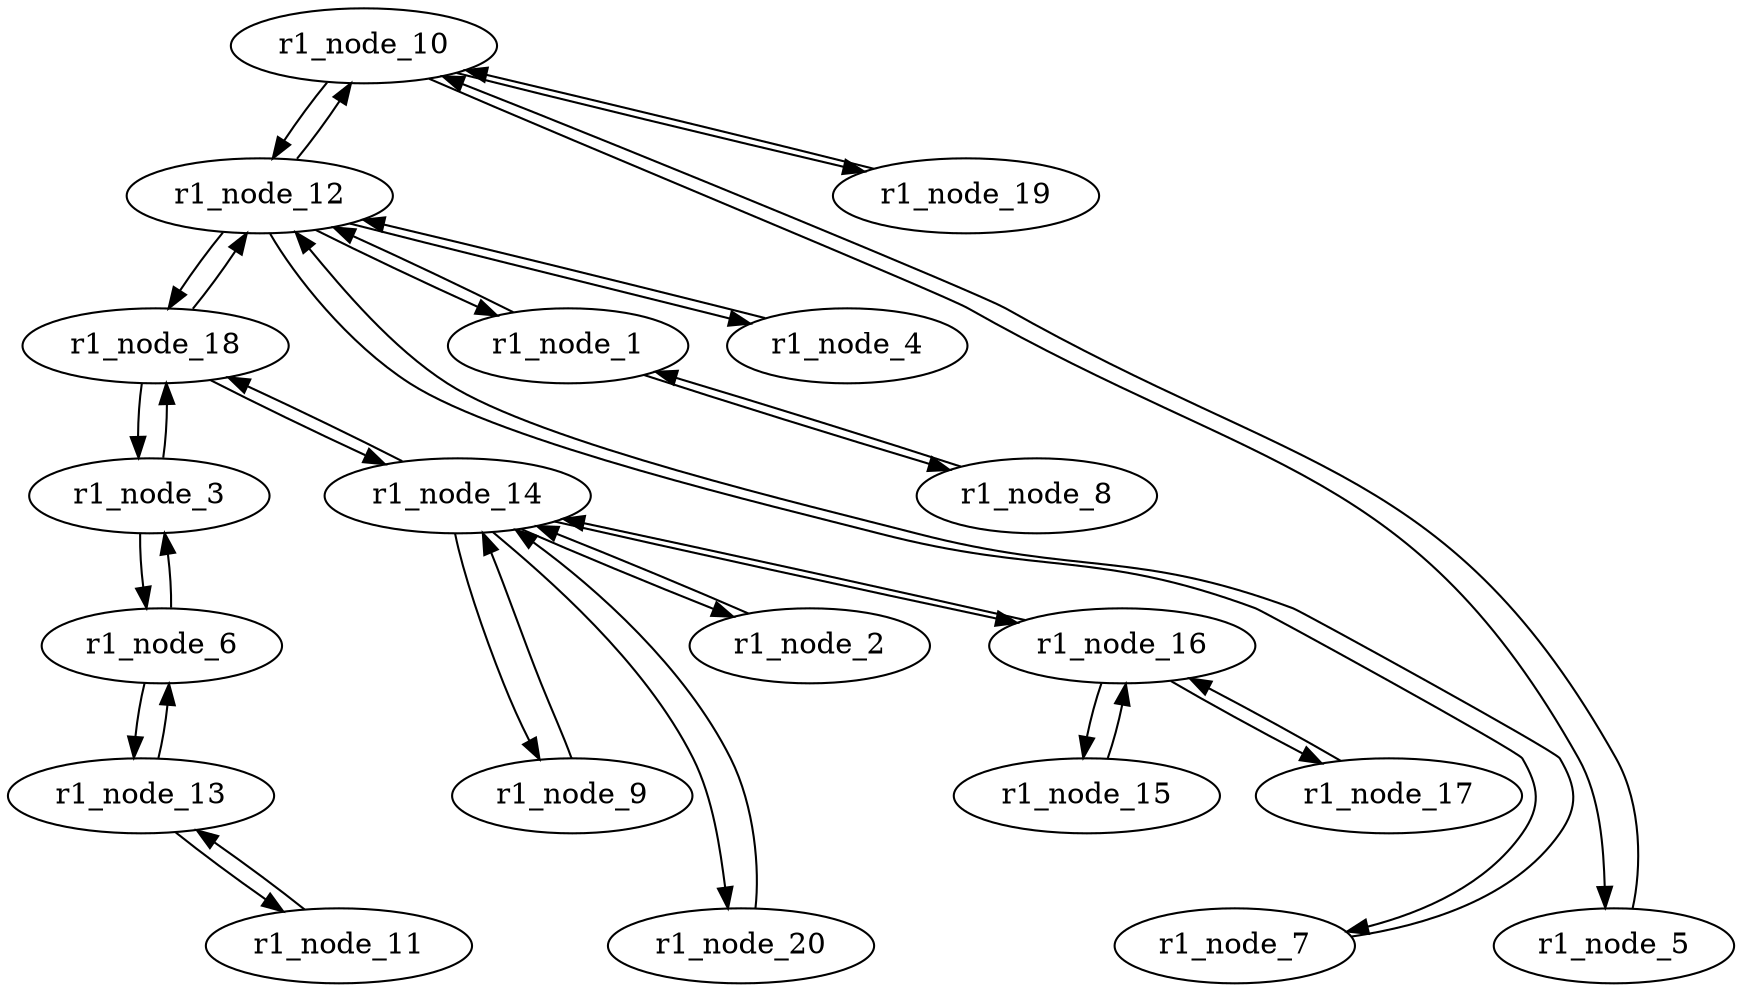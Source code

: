 strict digraph {


	"r1_node_10" [  weight=0 ];

	"r1_node_10" -> "r1_node_12" [  weight=0 ];

	"r1_node_10" -> "r1_node_5" [  weight=0 ];

	"r1_node_10" -> "r1_node_19" [  weight=0 ];

	"r1_node_18" [  weight=0 ];

	"r1_node_18" -> "r1_node_3" [  weight=0 ];

	"r1_node_18" -> "r1_node_12" [  weight=0 ];

	"r1_node_18" -> "r1_node_14" [  weight=0 ];

	"r1_node_14" [  weight=0 ];

	"r1_node_14" -> "r1_node_18" [  weight=0 ];

	"r1_node_14" -> "r1_node_9" [  weight=0 ];

	"r1_node_14" -> "r1_node_20" [  weight=0 ];

	"r1_node_14" -> "r1_node_2" [  weight=0 ];

	"r1_node_14" -> "r1_node_16" [  weight=0 ];

	"r1_node_7" [  weight=0 ];

	"r1_node_7" -> "r1_node_12" [  weight=0 ];

	"r1_node_19" [  weight=0 ];

	"r1_node_19" -> "r1_node_10" [  weight=0 ];

	"r1_node_20" [  weight=0 ];

	"r1_node_20" -> "r1_node_14" [  weight=0 ];

	"r1_node_1" [  weight=0 ];

	"r1_node_1" -> "r1_node_12" [  weight=0 ];

	"r1_node_1" -> "r1_node_8" [  weight=0 ];

	"r1_node_4" [  weight=0 ];

	"r1_node_4" -> "r1_node_12" [  weight=0 ];

	"r1_node_6" [  weight=0 ];

	"r1_node_6" -> "r1_node_3" [  weight=0 ];

	"r1_node_6" -> "r1_node_13" [  weight=0 ];

	"r1_node_8" [  weight=0 ];

	"r1_node_8" -> "r1_node_1" [  weight=0 ];

	"r1_node_5" [  weight=0 ];

	"r1_node_5" -> "r1_node_10" [  weight=0 ];

	"r1_node_12" [  weight=0 ];

	"r1_node_12" -> "r1_node_4" [  weight=0 ];

	"r1_node_12" -> "r1_node_1" [  weight=0 ];

	"r1_node_12" -> "r1_node_10" [  weight=0 ];

	"r1_node_12" -> "r1_node_7" [  weight=0 ];

	"r1_node_12" -> "r1_node_18" [  weight=0 ];

	"r1_node_2" [  weight=0 ];

	"r1_node_2" -> "r1_node_14" [  weight=0 ];

	"r1_node_3" [  weight=0 ];

	"r1_node_3" -> "r1_node_6" [  weight=0 ];

	"r1_node_3" -> "r1_node_18" [  weight=0 ];

	"r1_node_9" [  weight=0 ];

	"r1_node_9" -> "r1_node_14" [  weight=0 ];

	"r1_node_15" [  weight=0 ];

	"r1_node_15" -> "r1_node_16" [  weight=0 ];

	"r1_node_17" [  weight=0 ];

	"r1_node_17" -> "r1_node_16" [  weight=0 ];

	"r1_node_13" [  weight=0 ];

	"r1_node_13" -> "r1_node_6" [  weight=0 ];

	"r1_node_13" -> "r1_node_11" [  weight=0 ];

	"r1_node_11" [  weight=0 ];

	"r1_node_11" -> "r1_node_13" [  weight=0 ];

	"r1_node_16" [  weight=0 ];

	"r1_node_16" -> "r1_node_14" [  weight=0 ];

	"r1_node_16" -> "r1_node_17" [  weight=0 ];

	"r1_node_16" -> "r1_node_15" [  weight=0 ];

}
